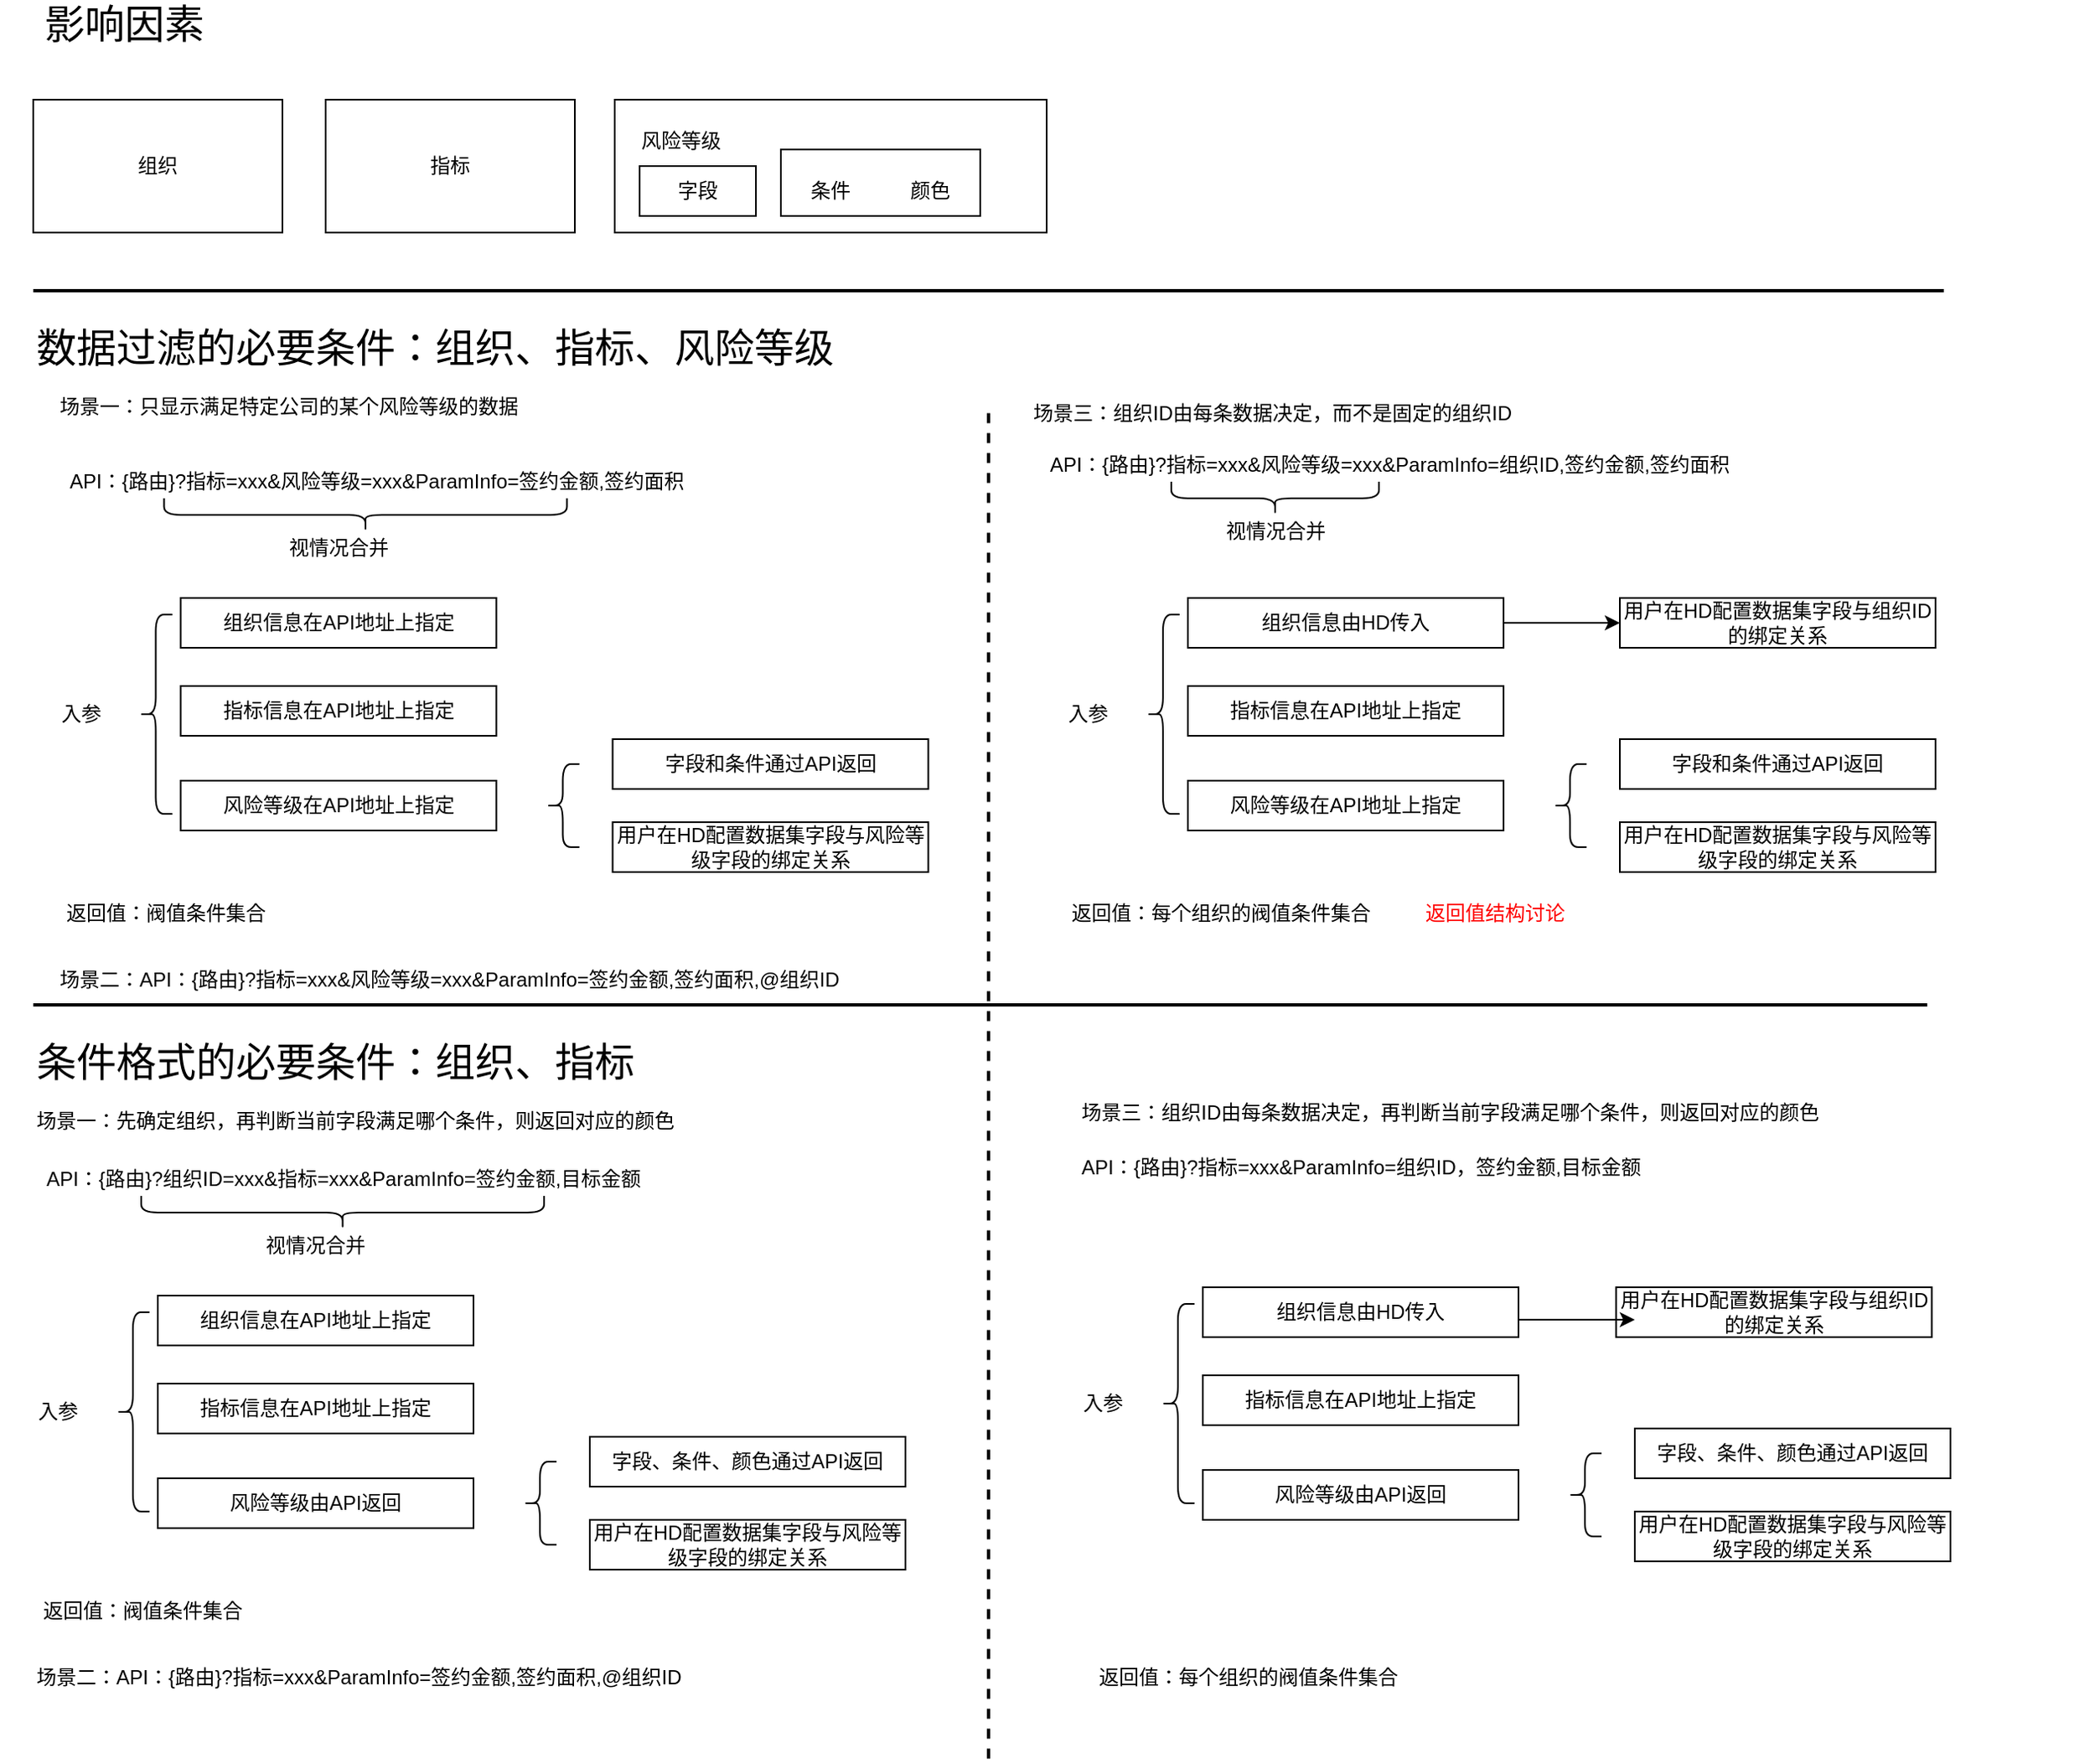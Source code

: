 <mxfile version="12.4.9" type="github">
  <diagram id="IV0gtR9qt2C5YhMelClP" name="第 1 页">
    <mxGraphModel dx="982" dy="514" grid="1" gridSize="10" guides="1" tooltips="1" connect="1" arrows="1" fold="1" page="1" pageScale="1" pageWidth="1100" pageHeight="1700" math="0" shadow="0">
      <root>
        <mxCell id="0"/>
        <mxCell id="1" parent="0"/>
        <mxCell id="z4cfsqJoMu1uItzRfGyK-11" value="" style="rounded=0;whiteSpace=wrap;html=1;strokeWidth=1;fontSize=12;" vertex="1" parent="1">
          <mxGeometry x="440" y="120" width="260" height="80" as="geometry"/>
        </mxCell>
        <mxCell id="z4cfsqJoMu1uItzRfGyK-1" value="组织" style="rounded=0;whiteSpace=wrap;html=1;" vertex="1" parent="1">
          <mxGeometry x="90" y="120" width="150" height="80" as="geometry"/>
        </mxCell>
        <mxCell id="z4cfsqJoMu1uItzRfGyK-2" value="指标" style="rounded=0;whiteSpace=wrap;html=1;" vertex="1" parent="1">
          <mxGeometry x="266" y="120" width="150" height="80" as="geometry"/>
        </mxCell>
        <mxCell id="z4cfsqJoMu1uItzRfGyK-4" value="字段" style="rounded=0;whiteSpace=wrap;html=1;" vertex="1" parent="1">
          <mxGeometry x="455" y="160" width="70" height="30" as="geometry"/>
        </mxCell>
        <mxCell id="z4cfsqJoMu1uItzRfGyK-5" value="" style="rounded=0;whiteSpace=wrap;html=1;" vertex="1" parent="1">
          <mxGeometry x="540" y="150" width="120" height="40" as="geometry"/>
        </mxCell>
        <mxCell id="z4cfsqJoMu1uItzRfGyK-7" value="影响因素" style="text;html=1;strokeColor=none;fillColor=none;align=center;verticalAlign=middle;whiteSpace=wrap;rounded=0;strokeWidth=1;fontSize=24;" vertex="1" parent="1">
          <mxGeometry x="90" y="60" width="110" height="30" as="geometry"/>
        </mxCell>
        <mxCell id="z4cfsqJoMu1uItzRfGyK-8" value="" style="line;strokeWidth=2;html=1;fontSize=24;" vertex="1" parent="1">
          <mxGeometry x="90" y="230" width="1150" height="10" as="geometry"/>
        </mxCell>
        <mxCell id="z4cfsqJoMu1uItzRfGyK-9" value="数据过滤的必要条件：组织、指标、风险等级" style="text;html=1;strokeColor=none;fillColor=none;align=left;verticalAlign=middle;whiteSpace=wrap;rounded=0;strokeWidth=1;fontSize=24;" vertex="1" parent="1">
          <mxGeometry x="90" y="260" width="530" height="20" as="geometry"/>
        </mxCell>
        <mxCell id="z4cfsqJoMu1uItzRfGyK-10" value="入参" style="text;html=1;strokeColor=none;fillColor=none;align=center;verticalAlign=middle;whiteSpace=wrap;rounded=0;fontSize=12;" vertex="1" parent="1">
          <mxGeometry x="83.75" y="480" width="70" height="20" as="geometry"/>
        </mxCell>
        <mxCell id="z4cfsqJoMu1uItzRfGyK-12" value="风险等级" style="text;html=1;strokeColor=none;fillColor=none;align=center;verticalAlign=middle;whiteSpace=wrap;rounded=0;fontSize=12;" vertex="1" parent="1">
          <mxGeometry x="450" y="140" width="60" height="10" as="geometry"/>
        </mxCell>
        <mxCell id="z4cfsqJoMu1uItzRfGyK-19" value="" style="shape=curlyBracket;whiteSpace=wrap;html=1;rounded=1;strokeWidth=1;fontSize=12;" vertex="1" parent="1">
          <mxGeometry x="153.75" y="430" width="20" height="120" as="geometry"/>
        </mxCell>
        <mxCell id="z4cfsqJoMu1uItzRfGyK-20" value="组织信息在API地址上指定" style="rounded=0;whiteSpace=wrap;html=1;strokeWidth=1;fontSize=12;" vertex="1" parent="1">
          <mxGeometry x="178.75" y="420" width="190" height="30" as="geometry"/>
        </mxCell>
        <mxCell id="z4cfsqJoMu1uItzRfGyK-21" value="指标信息在API地址上指定" style="rounded=0;whiteSpace=wrap;html=1;strokeWidth=1;fontSize=12;" vertex="1" parent="1">
          <mxGeometry x="178.75" y="473" width="190" height="30" as="geometry"/>
        </mxCell>
        <mxCell id="z4cfsqJoMu1uItzRfGyK-22" value="风险等级在API地址上指定" style="rounded=0;whiteSpace=wrap;html=1;strokeWidth=1;fontSize=12;" vertex="1" parent="1">
          <mxGeometry x="178.75" y="530" width="190" height="30" as="geometry"/>
        </mxCell>
        <mxCell id="z4cfsqJoMu1uItzRfGyK-23" value="字段和条件通过API返回" style="rounded=0;whiteSpace=wrap;html=1;strokeWidth=1;fontSize=12;" vertex="1" parent="1">
          <mxGeometry x="438.75" y="505" width="190" height="30" as="geometry"/>
        </mxCell>
        <mxCell id="z4cfsqJoMu1uItzRfGyK-24" value="用户在HD配置数据集字段与风险等级字段的绑定关系" style="rounded=0;whiteSpace=wrap;html=1;strokeWidth=1;fontSize=12;" vertex="1" parent="1">
          <mxGeometry x="438.75" y="555" width="190" height="30" as="geometry"/>
        </mxCell>
        <mxCell id="z4cfsqJoMu1uItzRfGyK-25" value="" style="shape=curlyBracket;whiteSpace=wrap;html=1;rounded=1;strokeWidth=1;fontSize=12;" vertex="1" parent="1">
          <mxGeometry x="398.75" y="520" width="20" height="50" as="geometry"/>
        </mxCell>
        <mxCell id="z4cfsqJoMu1uItzRfGyK-28" value="入参" style="text;html=1;strokeColor=none;fillColor=none;align=center;verticalAlign=middle;whiteSpace=wrap;rounded=0;fontSize=12;" vertex="1" parent="1">
          <mxGeometry x="690" y="480" width="70" height="20" as="geometry"/>
        </mxCell>
        <mxCell id="z4cfsqJoMu1uItzRfGyK-29" value="" style="shape=curlyBracket;whiteSpace=wrap;html=1;rounded=1;strokeWidth=1;fontSize=12;" vertex="1" parent="1">
          <mxGeometry x="760" y="430" width="20" height="120" as="geometry"/>
        </mxCell>
        <mxCell id="z4cfsqJoMu1uItzRfGyK-30" style="edgeStyle=orthogonalEdgeStyle;rounded=0;orthogonalLoop=1;jettySize=auto;html=1;exitX=1;exitY=0.5;exitDx=0;exitDy=0;entryX=0;entryY=0.5;entryDx=0;entryDy=0;fontSize=12;" edge="1" parent="1" source="z4cfsqJoMu1uItzRfGyK-31" target="z4cfsqJoMu1uItzRfGyK-37">
          <mxGeometry relative="1" as="geometry"/>
        </mxCell>
        <mxCell id="z4cfsqJoMu1uItzRfGyK-31" value="组织信息由HD传入" style="rounded=0;whiteSpace=wrap;html=1;strokeWidth=1;fontSize=12;" vertex="1" parent="1">
          <mxGeometry x="785" y="420" width="190" height="30" as="geometry"/>
        </mxCell>
        <mxCell id="z4cfsqJoMu1uItzRfGyK-32" value="指标信息在API地址上指定" style="rounded=0;whiteSpace=wrap;html=1;strokeWidth=1;fontSize=12;" vertex="1" parent="1">
          <mxGeometry x="785" y="473" width="190" height="30" as="geometry"/>
        </mxCell>
        <mxCell id="z4cfsqJoMu1uItzRfGyK-33" value="风险等级在API地址上指定" style="rounded=0;whiteSpace=wrap;html=1;strokeWidth=1;fontSize=12;" vertex="1" parent="1">
          <mxGeometry x="785" y="530" width="190" height="30" as="geometry"/>
        </mxCell>
        <mxCell id="z4cfsqJoMu1uItzRfGyK-34" value="字段和条件通过API返回" style="rounded=0;whiteSpace=wrap;html=1;strokeWidth=1;fontSize=12;" vertex="1" parent="1">
          <mxGeometry x="1045" y="505" width="190" height="30" as="geometry"/>
        </mxCell>
        <mxCell id="z4cfsqJoMu1uItzRfGyK-35" value="用户在HD配置数据集字段与风险等级字段的绑定关系" style="rounded=0;whiteSpace=wrap;html=1;strokeWidth=1;fontSize=12;" vertex="1" parent="1">
          <mxGeometry x="1045" y="555" width="190" height="30" as="geometry"/>
        </mxCell>
        <mxCell id="z4cfsqJoMu1uItzRfGyK-36" value="" style="shape=curlyBracket;whiteSpace=wrap;html=1;rounded=1;strokeWidth=1;fontSize=12;" vertex="1" parent="1">
          <mxGeometry x="1005" y="520" width="20" height="50" as="geometry"/>
        </mxCell>
        <mxCell id="z4cfsqJoMu1uItzRfGyK-37" value="用户在HD配置数据集字段与组织ID的绑定关系" style="rounded=0;whiteSpace=wrap;html=1;strokeWidth=1;fontSize=12;" vertex="1" parent="1">
          <mxGeometry x="1045" y="420" width="190" height="30" as="geometry"/>
        </mxCell>
        <mxCell id="z4cfsqJoMu1uItzRfGyK-41" value="API：{路由}?指标=xxx&amp;amp;风险等级=xxx&amp;amp;ParamInfo=签约金额,签约面积" style="text;html=1;strokeColor=none;fillColor=none;align=left;verticalAlign=middle;whiteSpace=wrap;rounded=0;fontSize=12;" vertex="1" parent="1">
          <mxGeometry x="110" y="340" width="630" height="20" as="geometry"/>
        </mxCell>
        <mxCell id="z4cfsqJoMu1uItzRfGyK-42" value="" style="shape=curlyBracket;whiteSpace=wrap;html=1;rounded=1;strokeWidth=1;fontSize=12;align=left;direction=north;" vertex="1" parent="1">
          <mxGeometry x="168.75" y="360" width="242.5" height="20" as="geometry"/>
        </mxCell>
        <mxCell id="z4cfsqJoMu1uItzRfGyK-43" value="视情况合并" style="text;html=1;strokeColor=none;fillColor=none;align=center;verticalAlign=middle;whiteSpace=wrap;rounded=0;fontSize=12;" vertex="1" parent="1">
          <mxGeometry x="238.75" y="380" width="70" height="20" as="geometry"/>
        </mxCell>
        <mxCell id="z4cfsqJoMu1uItzRfGyK-44" value="API：{路由}?指标=xxx&amp;amp;风险等级=xxx&amp;amp;ParamInfo=组织ID,签约金额,签约面积" style="text;html=1;strokeColor=none;fillColor=none;align=left;verticalAlign=middle;whiteSpace=wrap;rounded=0;fontSize=12;" vertex="1" parent="1">
          <mxGeometry x="700" y="330" width="630" height="20" as="geometry"/>
        </mxCell>
        <mxCell id="z4cfsqJoMu1uItzRfGyK-45" value="" style="shape=curlyBracket;whiteSpace=wrap;html=1;rounded=1;strokeWidth=1;fontSize=12;align=left;direction=north;" vertex="1" parent="1">
          <mxGeometry x="775" y="350" width="125" height="20" as="geometry"/>
        </mxCell>
        <mxCell id="z4cfsqJoMu1uItzRfGyK-46" value="视情况合并" style="text;html=1;strokeColor=none;fillColor=none;align=center;verticalAlign=middle;whiteSpace=wrap;rounded=0;fontSize=12;" vertex="1" parent="1">
          <mxGeometry x="802.5" y="370" width="70" height="20" as="geometry"/>
        </mxCell>
        <mxCell id="z4cfsqJoMu1uItzRfGyK-47" value="场景一：只显示满足特定公司的某个风险等级的数据" style="text;html=1;strokeColor=none;fillColor=none;align=left;verticalAlign=middle;whiteSpace=wrap;rounded=0;fontSize=12;" vertex="1" parent="1">
          <mxGeometry x="103.75" y="300" width="351.25" height="10" as="geometry"/>
        </mxCell>
        <mxCell id="z4cfsqJoMu1uItzRfGyK-48" value="返回值：阀值条件集合" style="text;html=1;strokeColor=none;fillColor=none;align=center;verticalAlign=middle;whiteSpace=wrap;rounded=0;fontSize=12;" vertex="1" parent="1">
          <mxGeometry x="100" y="600" width="140" height="20" as="geometry"/>
        </mxCell>
        <mxCell id="z4cfsqJoMu1uItzRfGyK-49" value="场景三：组织ID由每条数据决定，而不是固定的组织ID" style="text;html=1;strokeColor=none;fillColor=none;align=left;verticalAlign=middle;whiteSpace=wrap;rounded=0;fontSize=12;" vertex="1" parent="1">
          <mxGeometry x="690" y="299" width="420" height="20" as="geometry"/>
        </mxCell>
        <mxCell id="z4cfsqJoMu1uItzRfGyK-50" value="" style="line;strokeWidth=2;html=1;fontSize=24;dashed=1;direction=south;" vertex="1" parent="1">
          <mxGeometry x="660.01" y="308.76" width="10" height="811.24" as="geometry"/>
        </mxCell>
        <mxCell id="z4cfsqJoMu1uItzRfGyK-51" value="返回值：每个组织的阀值条件集合" style="text;html=1;strokeColor=none;fillColor=none;align=center;verticalAlign=middle;whiteSpace=wrap;rounded=0;fontSize=12;" vertex="1" parent="1">
          <mxGeometry x="700" y="600" width="210" height="20" as="geometry"/>
        </mxCell>
        <mxCell id="z4cfsqJoMu1uItzRfGyK-52" value="" style="line;strokeWidth=2;html=1;fontSize=24;" vertex="1" parent="1">
          <mxGeometry x="90" y="660" width="1140" height="10" as="geometry"/>
        </mxCell>
        <mxCell id="z4cfsqJoMu1uItzRfGyK-53" value="条件格式的必要条件：组织、指标" style="text;html=1;strokeColor=none;fillColor=none;align=left;verticalAlign=middle;whiteSpace=wrap;rounded=0;strokeWidth=1;fontSize=24;" vertex="1" parent="1">
          <mxGeometry x="90" y="690" width="530" height="20" as="geometry"/>
        </mxCell>
        <mxCell id="z4cfsqJoMu1uItzRfGyK-54" value="条件" style="text;html=1;strokeColor=none;fillColor=none;align=center;verticalAlign=middle;whiteSpace=wrap;rounded=0;dashed=1;fontSize=12;" vertex="1" parent="1">
          <mxGeometry x="550" y="165" width="40" height="20" as="geometry"/>
        </mxCell>
        <mxCell id="z4cfsqJoMu1uItzRfGyK-55" value="颜色" style="text;html=1;strokeColor=none;fillColor=none;align=center;verticalAlign=middle;whiteSpace=wrap;rounded=0;dashed=1;fontSize=12;" vertex="1" parent="1">
          <mxGeometry x="610" y="165" width="40" height="20" as="geometry"/>
        </mxCell>
        <mxCell id="z4cfsqJoMu1uItzRfGyK-56" value="场景一：先确定组织，再判断当前字段满足哪个条件，则返回对应的颜色" style="text;html=1;strokeColor=none;fillColor=none;align=left;verticalAlign=middle;whiteSpace=wrap;rounded=0;fontSize=12;" vertex="1" parent="1">
          <mxGeometry x="90" y="730" width="420" height="10" as="geometry"/>
        </mxCell>
        <mxCell id="z4cfsqJoMu1uItzRfGyK-57" value="入参" style="text;html=1;strokeColor=none;fillColor=none;align=center;verticalAlign=middle;whiteSpace=wrap;rounded=0;fontSize=12;" vertex="1" parent="1">
          <mxGeometry x="70" y="900" width="70" height="20" as="geometry"/>
        </mxCell>
        <mxCell id="z4cfsqJoMu1uItzRfGyK-58" value="" style="shape=curlyBracket;whiteSpace=wrap;html=1;rounded=1;strokeWidth=1;fontSize=12;" vertex="1" parent="1">
          <mxGeometry x="140" y="850" width="20" height="120" as="geometry"/>
        </mxCell>
        <mxCell id="z4cfsqJoMu1uItzRfGyK-59" value="组织信息在API地址上指定" style="rounded=0;whiteSpace=wrap;html=1;strokeWidth=1;fontSize=12;" vertex="1" parent="1">
          <mxGeometry x="165" y="840" width="190" height="30" as="geometry"/>
        </mxCell>
        <mxCell id="z4cfsqJoMu1uItzRfGyK-60" value="指标信息在API地址上指定" style="rounded=0;whiteSpace=wrap;html=1;strokeWidth=1;fontSize=12;" vertex="1" parent="1">
          <mxGeometry x="165" y="893" width="190" height="30" as="geometry"/>
        </mxCell>
        <mxCell id="z4cfsqJoMu1uItzRfGyK-61" value="风险等级由API返回" style="rounded=0;whiteSpace=wrap;html=1;strokeWidth=1;fontSize=12;" vertex="1" parent="1">
          <mxGeometry x="165" y="950" width="190" height="30" as="geometry"/>
        </mxCell>
        <mxCell id="z4cfsqJoMu1uItzRfGyK-62" value="字段、条件、颜色通过API返回" style="rounded=0;whiteSpace=wrap;html=1;strokeWidth=1;fontSize=12;" vertex="1" parent="1">
          <mxGeometry x="425" y="925" width="190" height="30" as="geometry"/>
        </mxCell>
        <mxCell id="z4cfsqJoMu1uItzRfGyK-63" value="用户在HD配置数据集字段与风险等级字段的绑定关系" style="rounded=0;whiteSpace=wrap;html=1;strokeWidth=1;fontSize=12;" vertex="1" parent="1">
          <mxGeometry x="425" y="975" width="190" height="30" as="geometry"/>
        </mxCell>
        <mxCell id="z4cfsqJoMu1uItzRfGyK-64" value="" style="shape=curlyBracket;whiteSpace=wrap;html=1;rounded=1;strokeWidth=1;fontSize=12;" vertex="1" parent="1">
          <mxGeometry x="385" y="940" width="20" height="50" as="geometry"/>
        </mxCell>
        <mxCell id="z4cfsqJoMu1uItzRfGyK-65" value="API：{路由}?组织ID=xxx&amp;amp;指标=xxx&amp;amp;ParamInfo=签约金额,目标金额" style="text;html=1;strokeColor=none;fillColor=none;align=left;verticalAlign=middle;whiteSpace=wrap;rounded=0;fontSize=12;" vertex="1" parent="1">
          <mxGeometry x="96.25" y="760" width="363.75" height="20" as="geometry"/>
        </mxCell>
        <mxCell id="z4cfsqJoMu1uItzRfGyK-66" value="" style="shape=curlyBracket;whiteSpace=wrap;html=1;rounded=1;strokeWidth=1;fontSize=12;align=left;direction=north;" vertex="1" parent="1">
          <mxGeometry x="155" y="780" width="242.5" height="20" as="geometry"/>
        </mxCell>
        <mxCell id="z4cfsqJoMu1uItzRfGyK-67" value="视情况合并" style="text;html=1;strokeColor=none;fillColor=none;align=center;verticalAlign=middle;whiteSpace=wrap;rounded=0;fontSize=12;" vertex="1" parent="1">
          <mxGeometry x="225" y="800" width="70" height="20" as="geometry"/>
        </mxCell>
        <mxCell id="z4cfsqJoMu1uItzRfGyK-68" value="返回值：阀值条件集合" style="text;html=1;strokeColor=none;fillColor=none;align=center;verticalAlign=middle;whiteSpace=wrap;rounded=0;fontSize=12;" vertex="1" parent="1">
          <mxGeometry x="86.25" y="1020" width="140" height="20" as="geometry"/>
        </mxCell>
        <mxCell id="z4cfsqJoMu1uItzRfGyK-84" value="场景三：组织ID由每条数据决定，再判断当前字段满足哪个条件，则返回对应的颜色" style="text;html=1;strokeColor=none;fillColor=none;align=left;verticalAlign=middle;whiteSpace=wrap;rounded=0;fontSize=12;" vertex="1" parent="1">
          <mxGeometry x="719" y="725" width="461" height="10" as="geometry"/>
        </mxCell>
        <mxCell id="z4cfsqJoMu1uItzRfGyK-85" value="入参" style="text;html=1;strokeColor=none;fillColor=none;align=center;verticalAlign=middle;whiteSpace=wrap;rounded=0;fontSize=12;" vertex="1" parent="1">
          <mxGeometry x="699" y="895" width="70" height="20" as="geometry"/>
        </mxCell>
        <mxCell id="z4cfsqJoMu1uItzRfGyK-86" value="" style="shape=curlyBracket;whiteSpace=wrap;html=1;rounded=1;strokeWidth=1;fontSize=12;" vertex="1" parent="1">
          <mxGeometry x="769" y="845" width="20" height="120" as="geometry"/>
        </mxCell>
        <mxCell id="z4cfsqJoMu1uItzRfGyK-87" value="组织信息由HD传入" style="rounded=0;whiteSpace=wrap;html=1;strokeWidth=1;fontSize=12;" vertex="1" parent="1">
          <mxGeometry x="794" y="835" width="190" height="30" as="geometry"/>
        </mxCell>
        <mxCell id="z4cfsqJoMu1uItzRfGyK-88" value="指标信息在API地址上指定" style="rounded=0;whiteSpace=wrap;html=1;strokeWidth=1;fontSize=12;" vertex="1" parent="1">
          <mxGeometry x="794" y="888" width="190" height="30" as="geometry"/>
        </mxCell>
        <mxCell id="z4cfsqJoMu1uItzRfGyK-89" value="风险等级由API返回" style="rounded=0;whiteSpace=wrap;html=1;strokeWidth=1;fontSize=12;" vertex="1" parent="1">
          <mxGeometry x="794" y="945" width="190" height="30" as="geometry"/>
        </mxCell>
        <mxCell id="z4cfsqJoMu1uItzRfGyK-90" value="字段、条件、颜色通过API返回" style="rounded=0;whiteSpace=wrap;html=1;strokeWidth=1;fontSize=12;" vertex="1" parent="1">
          <mxGeometry x="1054" y="920" width="190" height="30" as="geometry"/>
        </mxCell>
        <mxCell id="z4cfsqJoMu1uItzRfGyK-91" value="用户在HD配置数据集字段与风险等级字段的绑定关系" style="rounded=0;whiteSpace=wrap;html=1;strokeWidth=1;fontSize=12;" vertex="1" parent="1">
          <mxGeometry x="1054" y="970" width="190" height="30" as="geometry"/>
        </mxCell>
        <mxCell id="z4cfsqJoMu1uItzRfGyK-92" value="" style="shape=curlyBracket;whiteSpace=wrap;html=1;rounded=1;strokeWidth=1;fontSize=12;" vertex="1" parent="1">
          <mxGeometry x="1014" y="935" width="20" height="50" as="geometry"/>
        </mxCell>
        <mxCell id="z4cfsqJoMu1uItzRfGyK-95" value="返回值：每个组织的阀值条件集合" style="text;html=1;strokeColor=none;fillColor=none;align=center;verticalAlign=middle;whiteSpace=wrap;rounded=0;fontSize=12;" vertex="1" parent="1">
          <mxGeometry x="719" y="1060" width="204.75" height="20" as="geometry"/>
        </mxCell>
        <mxCell id="z4cfsqJoMu1uItzRfGyK-97" value="API：{路由}?指标=xxx&amp;amp;ParamInfo=组织ID，签约金额,目标金额" style="text;html=1;strokeColor=none;fillColor=none;align=left;verticalAlign=middle;whiteSpace=wrap;rounded=0;fontSize=12;" vertex="1" parent="1">
          <mxGeometry x="719" y="755" width="391" height="15" as="geometry"/>
        </mxCell>
        <mxCell id="z4cfsqJoMu1uItzRfGyK-98" value="用户在HD配置数据集字段与组织ID的绑定关系" style="rounded=0;whiteSpace=wrap;html=1;strokeWidth=1;fontSize=12;" vertex="1" parent="1">
          <mxGeometry x="1042.75" y="835" width="190" height="30" as="geometry"/>
        </mxCell>
        <mxCell id="z4cfsqJoMu1uItzRfGyK-99" style="edgeStyle=orthogonalEdgeStyle;rounded=0;orthogonalLoop=1;jettySize=auto;html=1;exitX=1;exitY=0.5;exitDx=0;exitDy=0;entryX=0;entryY=0.5;entryDx=0;entryDy=0;fontSize=12;" edge="1" parent="1">
          <mxGeometry relative="1" as="geometry">
            <mxPoint x="984" y="854.5" as="sourcePoint"/>
            <mxPoint x="1054" y="854.5" as="targetPoint"/>
          </mxGeometry>
        </mxCell>
        <mxCell id="z4cfsqJoMu1uItzRfGyK-100" value="返回值结构讨论" style="text;html=1;strokeColor=none;fillColor=none;align=center;verticalAlign=middle;whiteSpace=wrap;rounded=0;dashed=1;fontSize=12;fontColor=#FF0000;" vertex="1" parent="1">
          <mxGeometry x="920" y="595" width="100" height="30" as="geometry"/>
        </mxCell>
        <mxCell id="z4cfsqJoMu1uItzRfGyK-101" value="场景二：API：{路由}?指标=xxx&amp;amp;风险等级=xxx&amp;amp;ParamInfo=签约金额,签约面积,@组织ID" style="text;html=1;strokeColor=none;fillColor=none;align=left;verticalAlign=middle;whiteSpace=wrap;rounded=0;fontSize=12;" vertex="1" parent="1">
          <mxGeometry x="103.75" y="640" width="630" height="20" as="geometry"/>
        </mxCell>
        <mxCell id="z4cfsqJoMu1uItzRfGyK-102" value="场景二：API：{路由}?指标=xxx&amp;amp;ParamInfo=签约金额,签约面积,@组织ID" style="text;html=1;strokeColor=none;fillColor=none;align=left;verticalAlign=middle;whiteSpace=wrap;rounded=0;fontSize=12;" vertex="1" parent="1">
          <mxGeometry x="90" y="1060" width="630" height="20" as="geometry"/>
        </mxCell>
      </root>
    </mxGraphModel>
  </diagram>
</mxfile>
